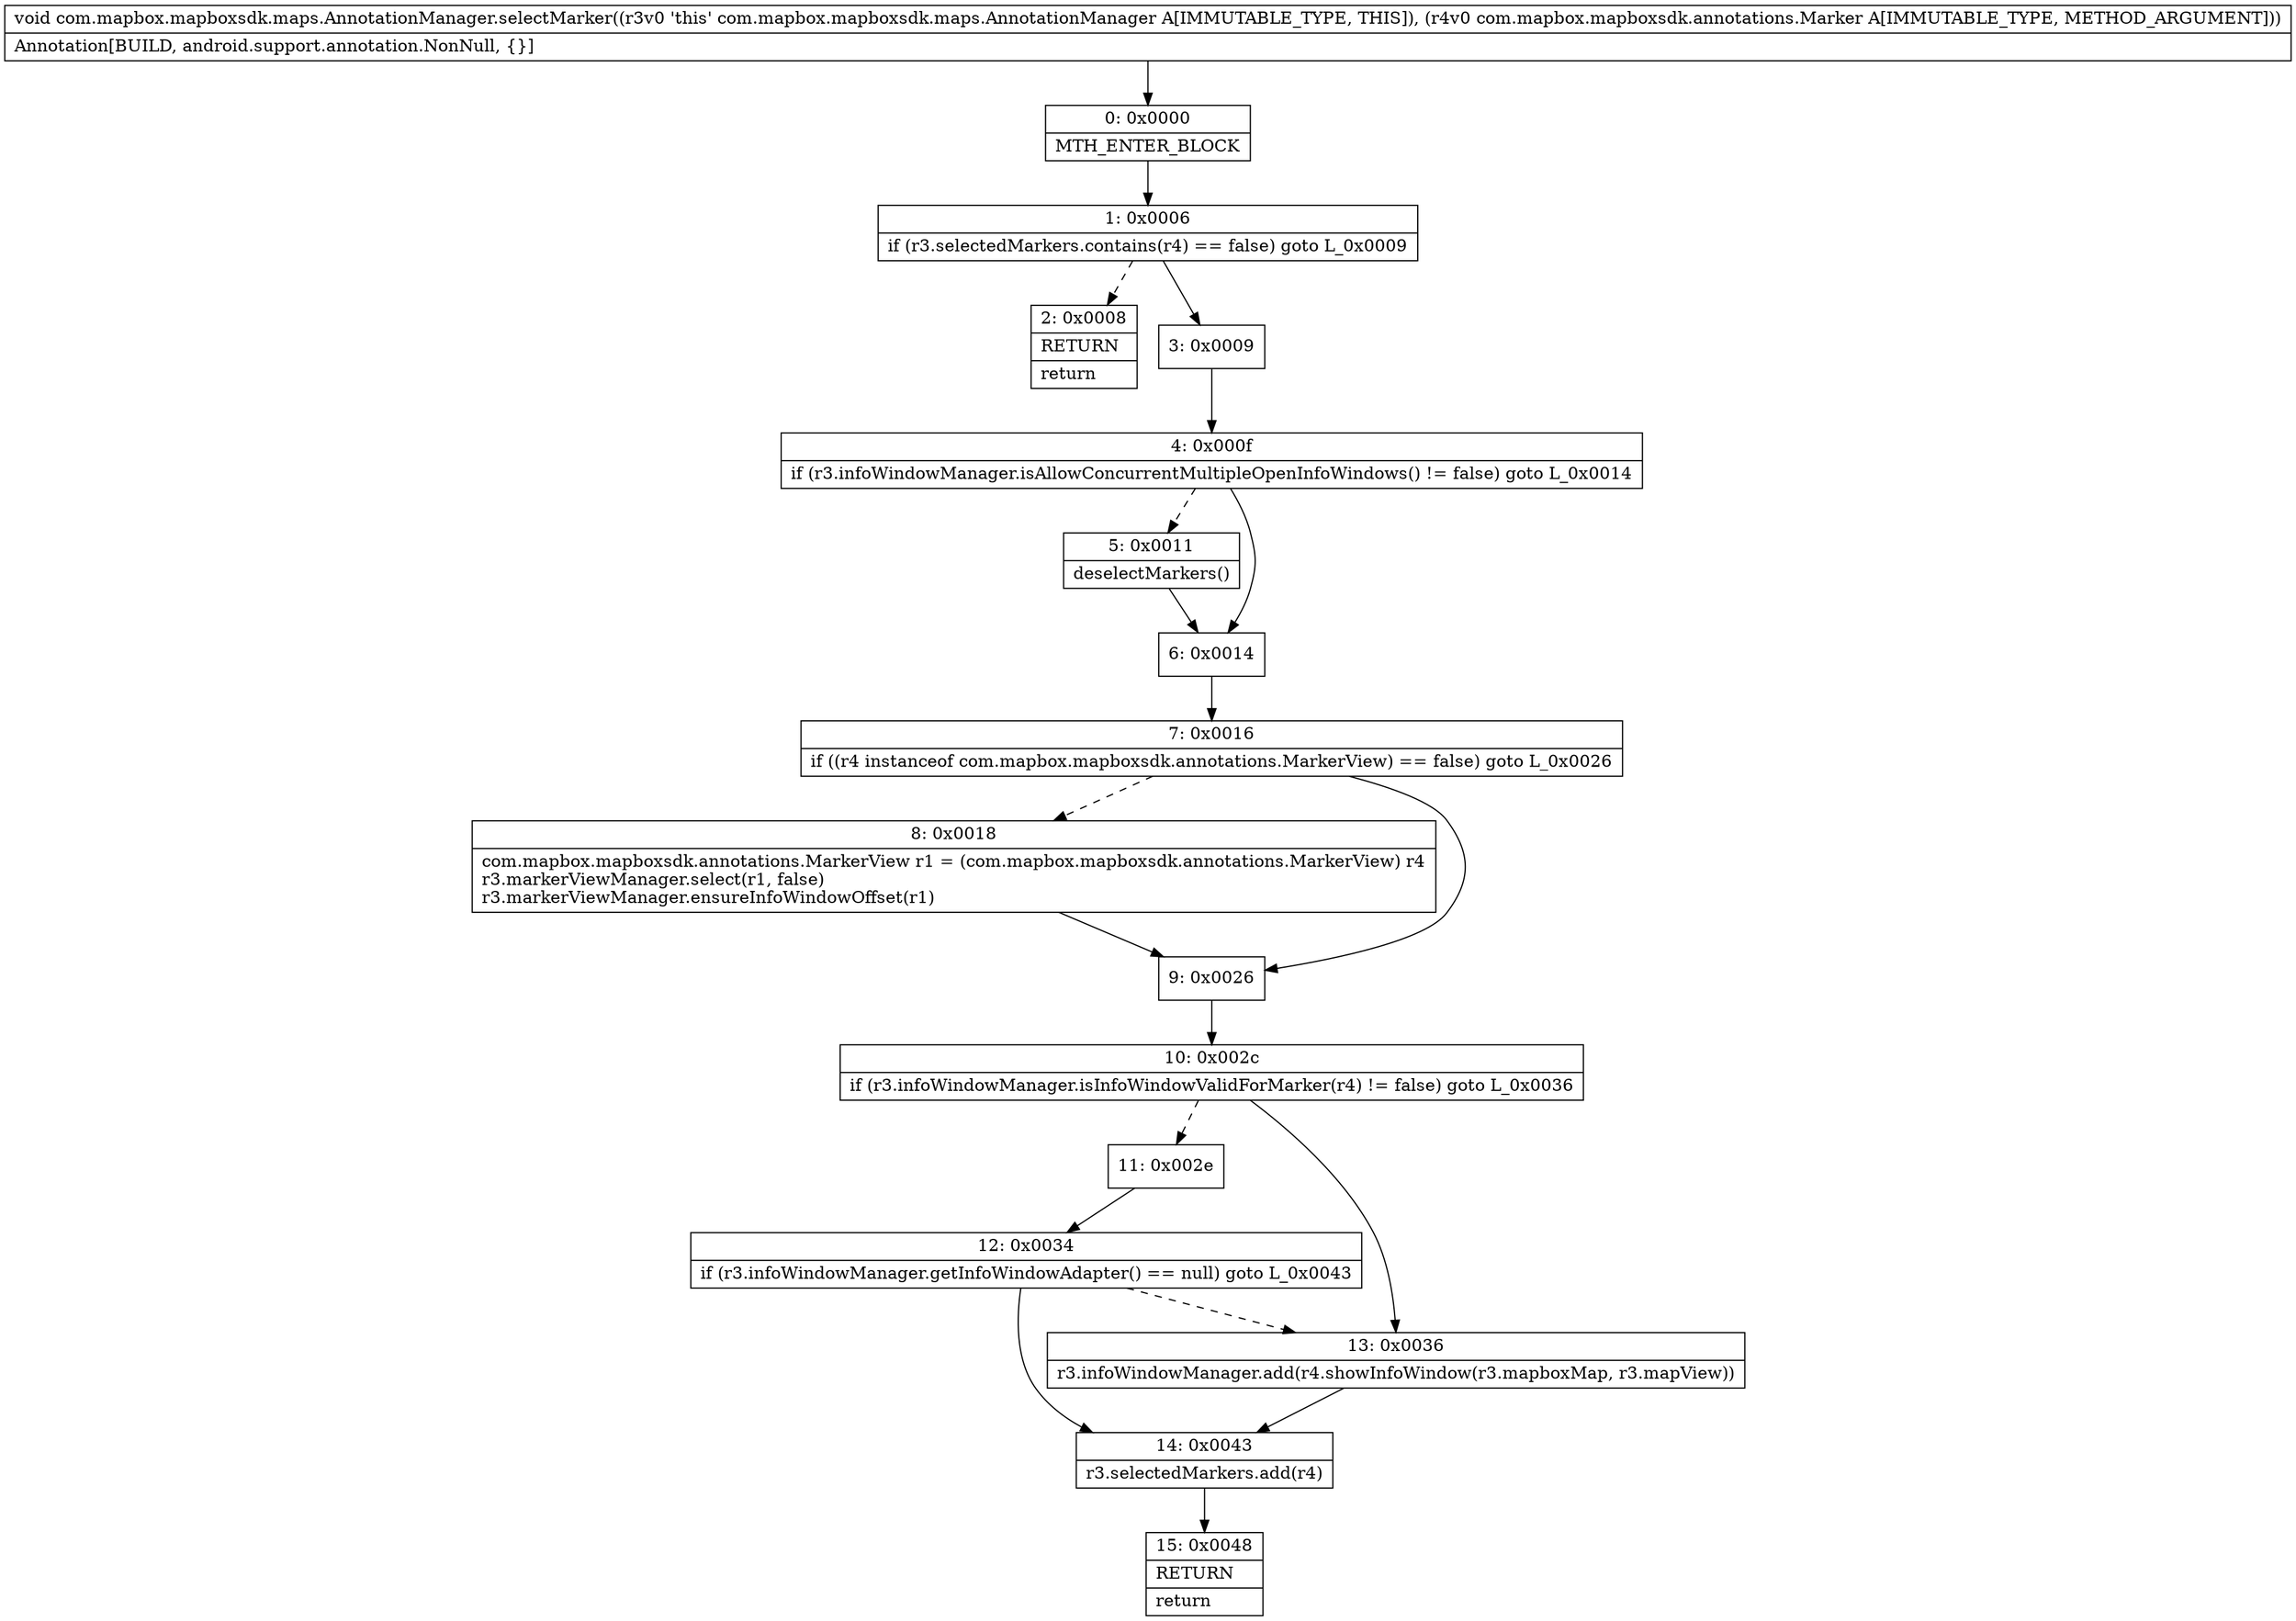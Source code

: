 digraph "CFG forcom.mapbox.mapboxsdk.maps.AnnotationManager.selectMarker(Lcom\/mapbox\/mapboxsdk\/annotations\/Marker;)V" {
Node_0 [shape=record,label="{0\:\ 0x0000|MTH_ENTER_BLOCK\l}"];
Node_1 [shape=record,label="{1\:\ 0x0006|if (r3.selectedMarkers.contains(r4) == false) goto L_0x0009\l}"];
Node_2 [shape=record,label="{2\:\ 0x0008|RETURN\l|return\l}"];
Node_3 [shape=record,label="{3\:\ 0x0009}"];
Node_4 [shape=record,label="{4\:\ 0x000f|if (r3.infoWindowManager.isAllowConcurrentMultipleOpenInfoWindows() != false) goto L_0x0014\l}"];
Node_5 [shape=record,label="{5\:\ 0x0011|deselectMarkers()\l}"];
Node_6 [shape=record,label="{6\:\ 0x0014}"];
Node_7 [shape=record,label="{7\:\ 0x0016|if ((r4 instanceof com.mapbox.mapboxsdk.annotations.MarkerView) == false) goto L_0x0026\l}"];
Node_8 [shape=record,label="{8\:\ 0x0018|com.mapbox.mapboxsdk.annotations.MarkerView r1 = (com.mapbox.mapboxsdk.annotations.MarkerView) r4\lr3.markerViewManager.select(r1, false)\lr3.markerViewManager.ensureInfoWindowOffset(r1)\l}"];
Node_9 [shape=record,label="{9\:\ 0x0026}"];
Node_10 [shape=record,label="{10\:\ 0x002c|if (r3.infoWindowManager.isInfoWindowValidForMarker(r4) != false) goto L_0x0036\l}"];
Node_11 [shape=record,label="{11\:\ 0x002e}"];
Node_12 [shape=record,label="{12\:\ 0x0034|if (r3.infoWindowManager.getInfoWindowAdapter() == null) goto L_0x0043\l}"];
Node_13 [shape=record,label="{13\:\ 0x0036|r3.infoWindowManager.add(r4.showInfoWindow(r3.mapboxMap, r3.mapView))\l}"];
Node_14 [shape=record,label="{14\:\ 0x0043|r3.selectedMarkers.add(r4)\l}"];
Node_15 [shape=record,label="{15\:\ 0x0048|RETURN\l|return\l}"];
MethodNode[shape=record,label="{void com.mapbox.mapboxsdk.maps.AnnotationManager.selectMarker((r3v0 'this' com.mapbox.mapboxsdk.maps.AnnotationManager A[IMMUTABLE_TYPE, THIS]), (r4v0 com.mapbox.mapboxsdk.annotations.Marker A[IMMUTABLE_TYPE, METHOD_ARGUMENT]))  | Annotation[BUILD, android.support.annotation.NonNull, \{\}]\l}"];
MethodNode -> Node_0;
Node_0 -> Node_1;
Node_1 -> Node_2[style=dashed];
Node_1 -> Node_3;
Node_3 -> Node_4;
Node_4 -> Node_5[style=dashed];
Node_4 -> Node_6;
Node_5 -> Node_6;
Node_6 -> Node_7;
Node_7 -> Node_8[style=dashed];
Node_7 -> Node_9;
Node_8 -> Node_9;
Node_9 -> Node_10;
Node_10 -> Node_11[style=dashed];
Node_10 -> Node_13;
Node_11 -> Node_12;
Node_12 -> Node_13[style=dashed];
Node_12 -> Node_14;
Node_13 -> Node_14;
Node_14 -> Node_15;
}

